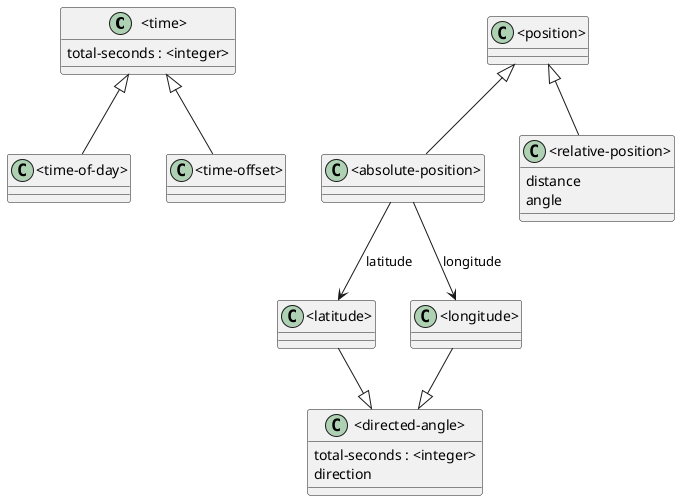 @startuml

class "<time>" {
      total-seconds : <integer>
}

class "<time-of-day>"
class "<time-offset>"

"<time>" <|-- "<time-of-day>"
"<time>" <|-- "<time-offset>"

class "<directed-angle>" {
      total-seconds : <integer>
      direction
}

class "<latitude>"
class "<longitude>"

"<latitude>"  --|> "<directed-angle>" 
"<longitude>" --|> "<directed-angle>" 

class "<position>"
class "<absolute-position>"

class "<relative-position>" {
      distance
      angle
}

"<position>" <|-- "<absolute-position>"
"<position>" <|-- "<relative-position>"

"<absolute-position>" --> "<latitude>" : latitude
"<absolute-position>" --> "<longitude>" : longitude

@enduml